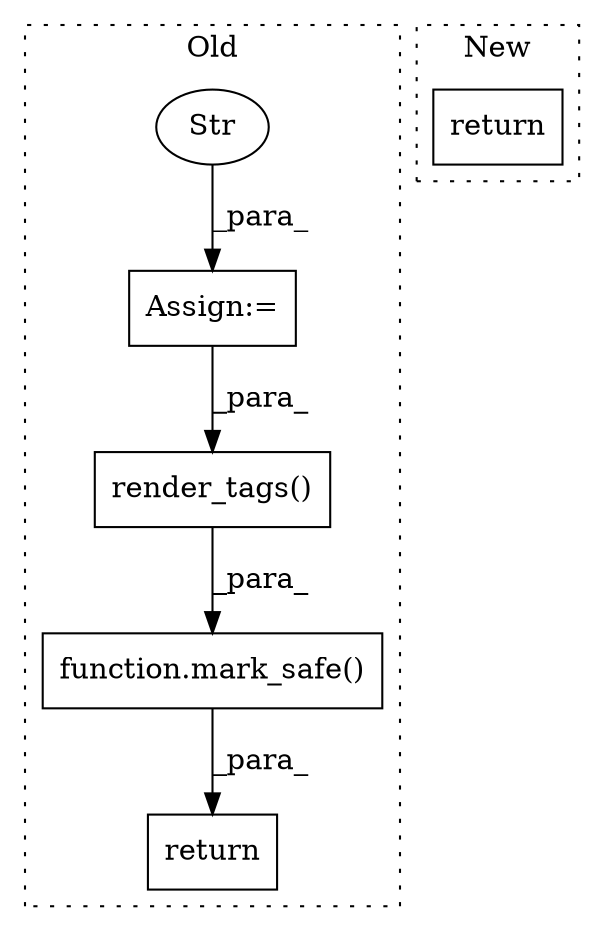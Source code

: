 digraph G {
subgraph cluster0 {
1 [label="render_tags()" a="75" s="5925,5978" l="28,1" shape="box"];
3 [label="function.mark_safe()" a="75" s="5915,5979" l="10,1" shape="box"];
4 [label="Assign:=" a="68" s="5887" l="3" shape="box"];
5 [label="Str" a="66" s="5890" l="13" shape="ellipse"];
6 [label="return" a="93" s="5908" l="7" shape="box"];
label = "Old";
style="dotted";
}
subgraph cluster1 {
2 [label="return" a="93" s="5936" l="7" shape="box"];
label = "New";
style="dotted";
}
1 -> 3 [label="_para_"];
3 -> 6 [label="_para_"];
4 -> 1 [label="_para_"];
5 -> 4 [label="_para_"];
}